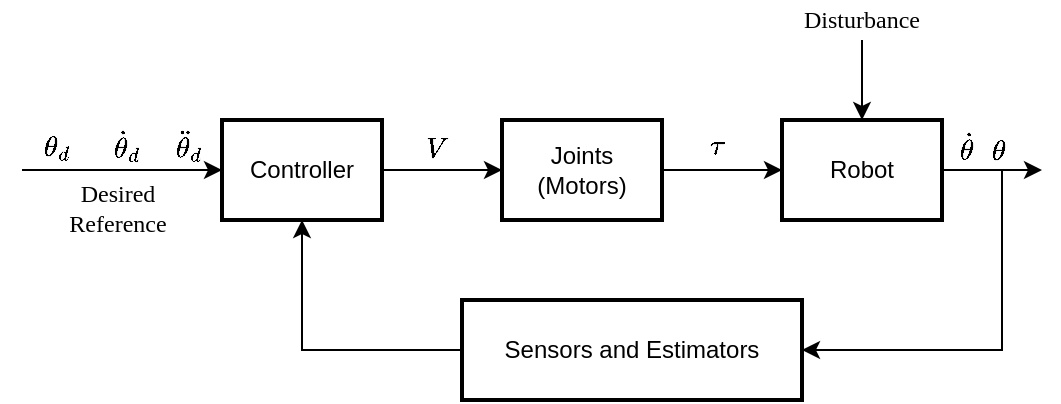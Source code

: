 <mxfile version="24.7.17">
  <diagram name="Page-1" id="-tM_h6M-ZUvWs_S7XpUB">
    <mxGraphModel dx="420" dy="252" grid="1" gridSize="10" guides="1" tooltips="1" connect="1" arrows="1" fold="1" page="1" pageScale="1" pageWidth="827" pageHeight="1169" math="1" shadow="0">
      <root>
        <mxCell id="0" />
        <mxCell id="1" parent="0" />
        <mxCell id="5KsOTFAmmzwVCX8RhJ43-7" style="edgeStyle=orthogonalEdgeStyle;rounded=0;orthogonalLoop=1;jettySize=auto;html=1;exitX=0.5;exitY=0;exitDx=0;exitDy=0;endArrow=none;endFill=0;startArrow=classic;startFill=1;" edge="1" parent="1" source="5KsOTFAmmzwVCX8RhJ43-1">
          <mxGeometry relative="1" as="geometry">
            <mxPoint x="570" y="240" as="targetPoint" />
          </mxGeometry>
        </mxCell>
        <mxCell id="5KsOTFAmmzwVCX8RhJ43-10" style="edgeStyle=orthogonalEdgeStyle;rounded=0;orthogonalLoop=1;jettySize=auto;html=1;exitX=1;exitY=0.5;exitDx=0;exitDy=0;" edge="1" parent="1" source="5KsOTFAmmzwVCX8RhJ43-1">
          <mxGeometry relative="1" as="geometry">
            <mxPoint x="660" y="305" as="targetPoint" />
          </mxGeometry>
        </mxCell>
        <mxCell id="5KsOTFAmmzwVCX8RhJ43-12" style="edgeStyle=orthogonalEdgeStyle;rounded=0;orthogonalLoop=1;jettySize=auto;html=1;exitX=1;exitY=0.5;exitDx=0;exitDy=0;entryX=1;entryY=0.5;entryDx=0;entryDy=0;" edge="1" parent="1" source="5KsOTFAmmzwVCX8RhJ43-1" target="5KsOTFAmmzwVCX8RhJ43-11">
          <mxGeometry relative="1" as="geometry">
            <Array as="points">
              <mxPoint x="640" y="305" />
              <mxPoint x="640" y="395" />
            </Array>
          </mxGeometry>
        </mxCell>
        <mxCell id="5KsOTFAmmzwVCX8RhJ43-1" value="Robot" style="rounded=0;whiteSpace=wrap;html=1;strokeWidth=2;" vertex="1" parent="1">
          <mxGeometry x="530" y="280" width="80" height="50" as="geometry" />
        </mxCell>
        <mxCell id="5KsOTFAmmzwVCX8RhJ43-5" style="edgeStyle=orthogonalEdgeStyle;rounded=0;orthogonalLoop=1;jettySize=auto;html=1;exitX=1;exitY=0.5;exitDx=0;exitDy=0;entryX=0;entryY=0.5;entryDx=0;entryDy=0;" edge="1" parent="1" source="5KsOTFAmmzwVCX8RhJ43-2" target="5KsOTFAmmzwVCX8RhJ43-1">
          <mxGeometry relative="1" as="geometry" />
        </mxCell>
        <mxCell id="5KsOTFAmmzwVCX8RhJ43-2" value="Joints&lt;div&gt;(&lt;span style=&quot;background-color: initial;&quot;&gt;Motors)&lt;/span&gt;&lt;/div&gt;" style="rounded=0;whiteSpace=wrap;html=1;strokeWidth=2;" vertex="1" parent="1">
          <mxGeometry x="390" y="280" width="80" height="50" as="geometry" />
        </mxCell>
        <mxCell id="5KsOTFAmmzwVCX8RhJ43-4" style="edgeStyle=orthogonalEdgeStyle;rounded=0;orthogonalLoop=1;jettySize=auto;html=1;exitX=1;exitY=0.5;exitDx=0;exitDy=0;entryX=0;entryY=0.5;entryDx=0;entryDy=0;" edge="1" parent="1" source="5KsOTFAmmzwVCX8RhJ43-3" target="5KsOTFAmmzwVCX8RhJ43-2">
          <mxGeometry relative="1" as="geometry" />
        </mxCell>
        <mxCell id="5KsOTFAmmzwVCX8RhJ43-3" value="Controller" style="rounded=0;whiteSpace=wrap;html=1;strokeWidth=2;" vertex="1" parent="1">
          <mxGeometry x="250" y="280" width="80" height="50" as="geometry" />
        </mxCell>
        <mxCell id="5KsOTFAmmzwVCX8RhJ43-14" style="edgeStyle=orthogonalEdgeStyle;rounded=0;orthogonalLoop=1;jettySize=auto;html=1;exitX=0;exitY=0.5;exitDx=0;exitDy=0;endArrow=none;endFill=0;startArrow=classic;startFill=1;" edge="1" parent="1" source="5KsOTFAmmzwVCX8RhJ43-3">
          <mxGeometry relative="1" as="geometry">
            <mxPoint x="150" y="305" as="targetPoint" />
            <mxPoint x="180" y="305" as="sourcePoint" />
          </mxGeometry>
        </mxCell>
        <mxCell id="5KsOTFAmmzwVCX8RhJ43-33" style="edgeStyle=orthogonalEdgeStyle;rounded=0;orthogonalLoop=1;jettySize=auto;html=1;exitX=0;exitY=0.5;exitDx=0;exitDy=0;entryX=0.5;entryY=1;entryDx=0;entryDy=0;" edge="1" parent="1" source="5KsOTFAmmzwVCX8RhJ43-11" target="5KsOTFAmmzwVCX8RhJ43-3">
          <mxGeometry relative="1" as="geometry" />
        </mxCell>
        <mxCell id="5KsOTFAmmzwVCX8RhJ43-11" value="Sensors and Estimators" style="rounded=0;whiteSpace=wrap;html=1;strokeWidth=2;" vertex="1" parent="1">
          <mxGeometry x="370" y="370" width="170" height="50" as="geometry" />
        </mxCell>
        <mxCell id="5KsOTFAmmzwVCX8RhJ43-15" value="Disturbance" style="text;html=1;align=center;verticalAlign=middle;whiteSpace=wrap;rounded=0;fontFamily=Garamond;" vertex="1" parent="1">
          <mxGeometry x="540" y="220" width="60" height="20" as="geometry" />
        </mxCell>
        <mxCell id="5KsOTFAmmzwVCX8RhJ43-18" value="$$ \dot{\theta}$$" style="text;html=1;align=center;verticalAlign=middle;whiteSpace=wrap;rounded=0;" vertex="1" parent="1">
          <mxGeometry x="615" y="289" width="15" height="10" as="geometry" />
        </mxCell>
        <mxCell id="5KsOTFAmmzwVCX8RhJ43-23" value="$$ \theta$$" style="text;html=1;align=center;verticalAlign=middle;whiteSpace=wrap;rounded=0;" vertex="1" parent="1">
          <mxGeometry x="631" y="291" width="15" height="10" as="geometry" />
        </mxCell>
        <mxCell id="5KsOTFAmmzwVCX8RhJ43-24" value="$$ \tau$$" style="text;html=1;align=center;verticalAlign=middle;whiteSpace=wrap;rounded=0;" vertex="1" parent="1">
          <mxGeometry x="490" y="288" width="15" height="10" as="geometry" />
        </mxCell>
        <mxCell id="5KsOTFAmmzwVCX8RhJ43-26" value="$$ \dot{\theta}_d$$" style="text;html=1;align=center;verticalAlign=middle;whiteSpace=wrap;rounded=0;" vertex="1" parent="1">
          <mxGeometry x="195" y="288" width="15" height="10" as="geometry" />
        </mxCell>
        <mxCell id="5KsOTFAmmzwVCX8RhJ43-27" value="$$ \ddot{\theta}_d$$" style="text;html=1;align=center;verticalAlign=middle;whiteSpace=wrap;rounded=0;" vertex="1" parent="1">
          <mxGeometry x="226" y="288" width="15" height="10" as="geometry" />
        </mxCell>
        <mxCell id="5KsOTFAmmzwVCX8RhJ43-29" value="$$ \theta_d$$" style="text;html=1;align=center;verticalAlign=middle;whiteSpace=wrap;rounded=0;" vertex="1" parent="1">
          <mxGeometry x="160" y="289" width="15" height="10" as="geometry" />
        </mxCell>
        <mxCell id="5KsOTFAmmzwVCX8RhJ43-34" value="Desired Reference" style="text;html=1;align=center;verticalAlign=middle;whiteSpace=wrap;rounded=0;fontFamily=Garamond;" vertex="1" parent="1">
          <mxGeometry x="168" y="314" width="60" height="20" as="geometry" />
        </mxCell>
        <mxCell id="5KsOTFAmmzwVCX8RhJ43-35" value="$$ V$$" style="text;html=1;align=center;verticalAlign=middle;whiteSpace=wrap;rounded=0;" vertex="1" parent="1">
          <mxGeometry x="350" y="289" width="15" height="10" as="geometry" />
        </mxCell>
      </root>
    </mxGraphModel>
  </diagram>
</mxfile>
